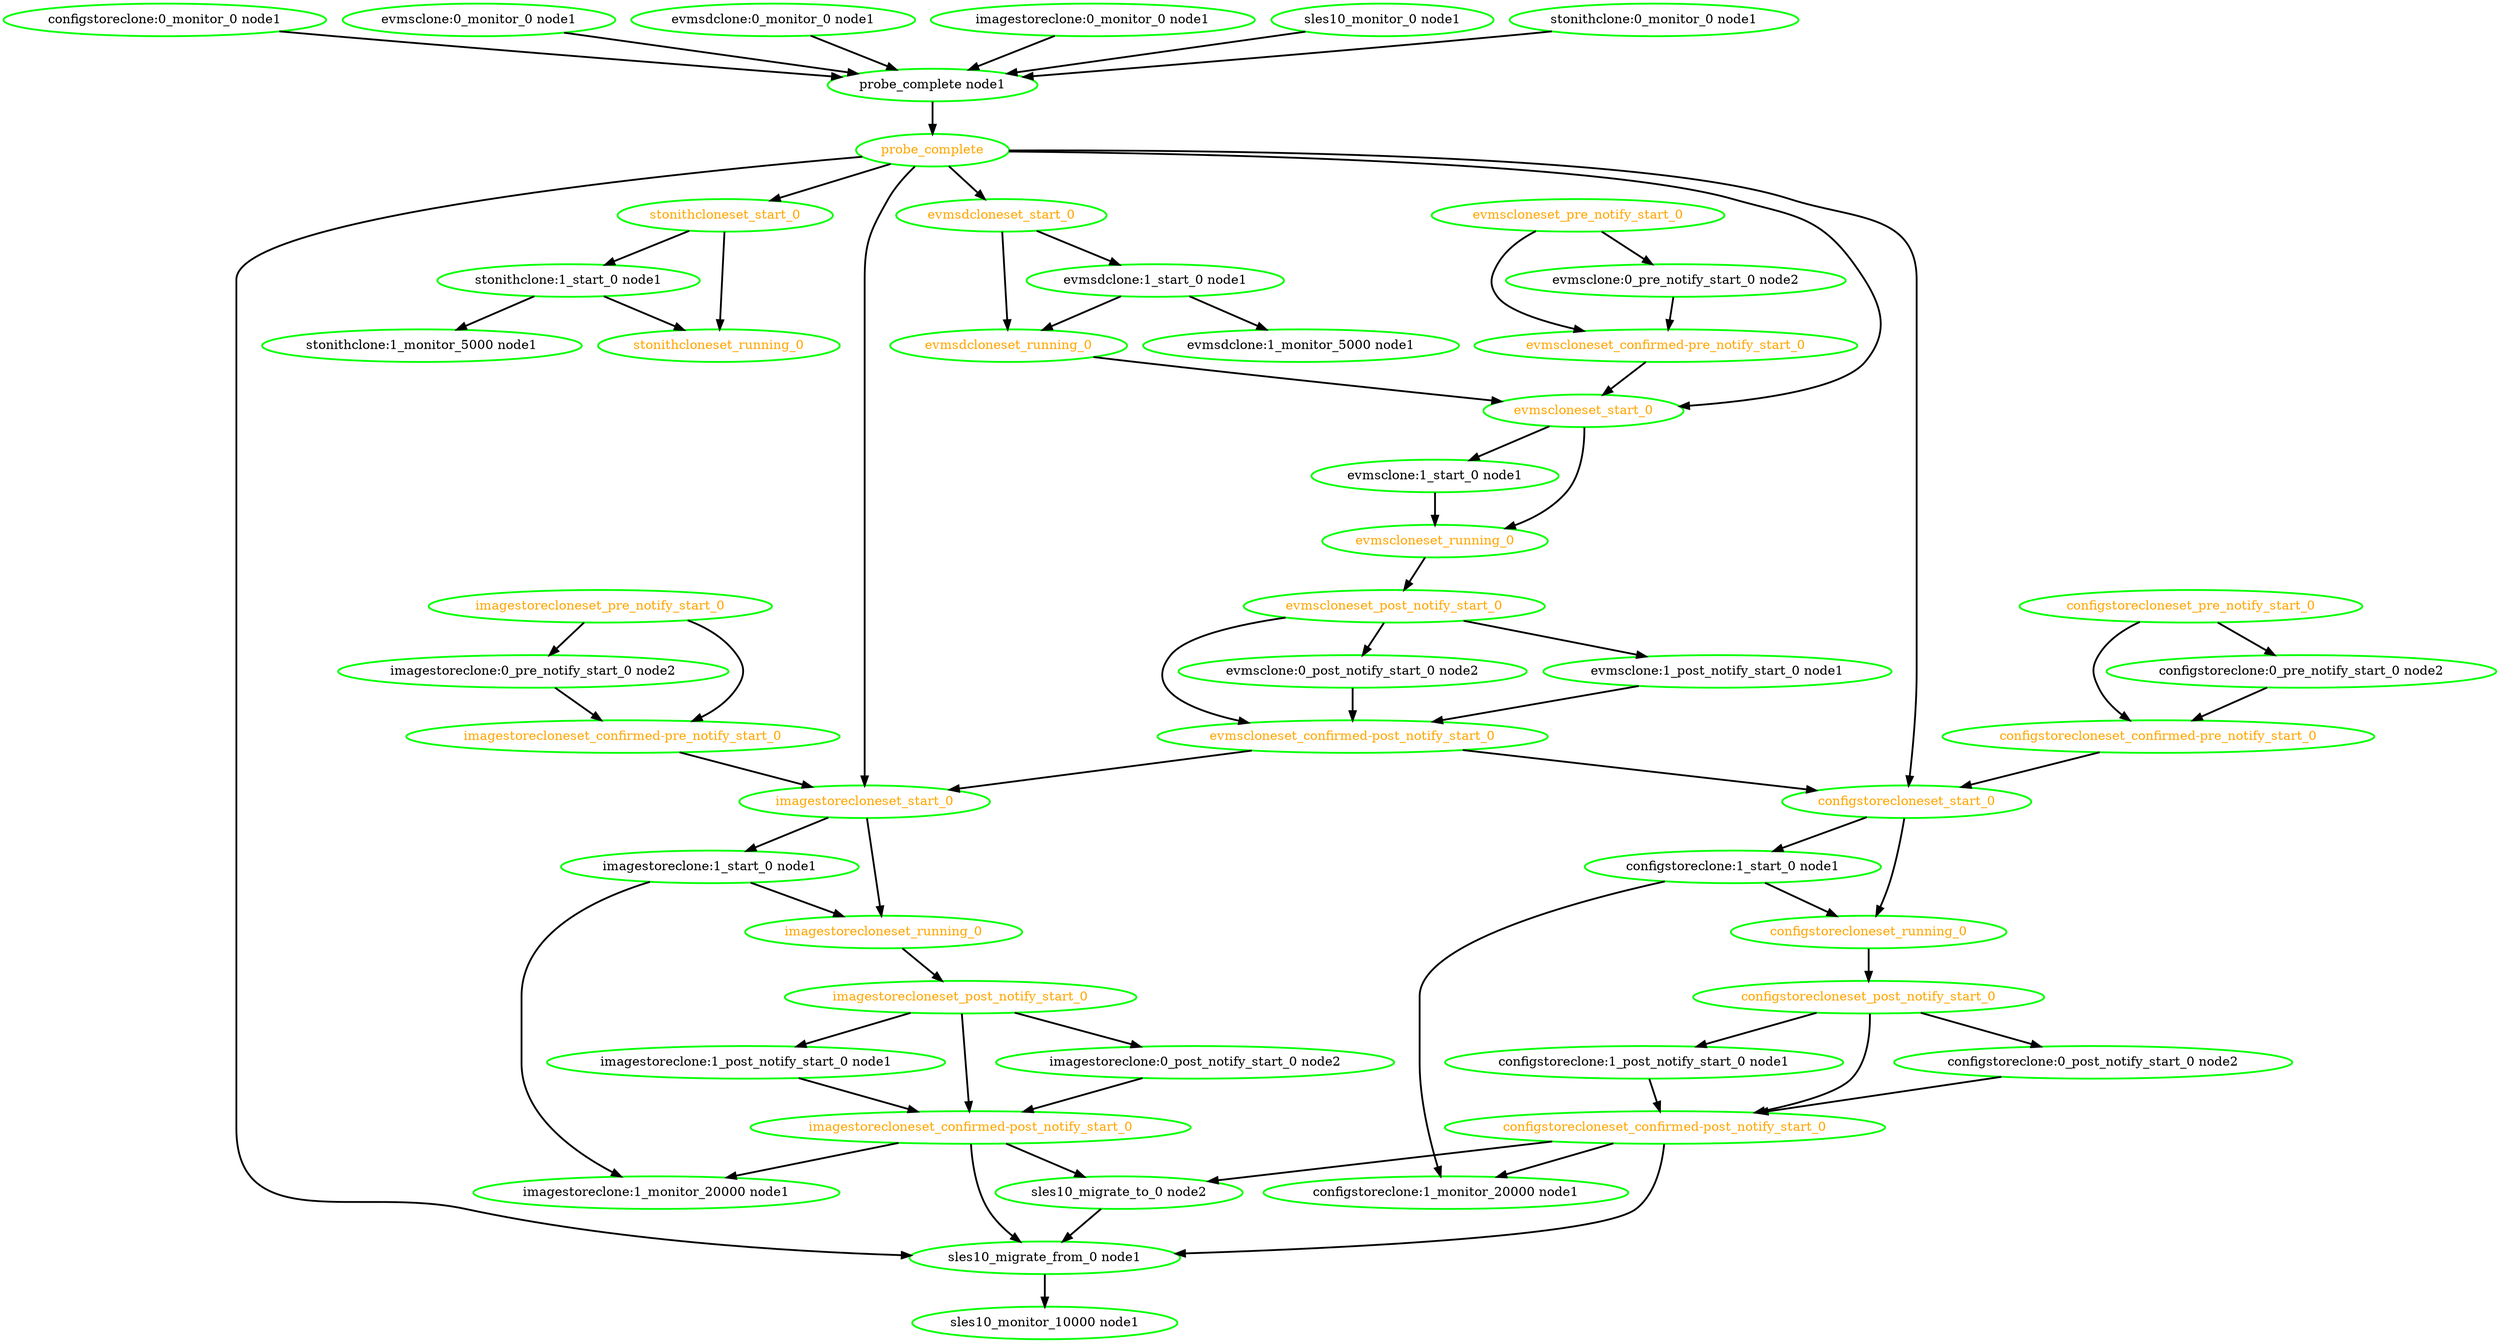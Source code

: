  digraph "g" {
"configstoreclone:0_monitor_0 node1" -> "probe_complete node1" [ style = bold]
"configstoreclone:0_monitor_0 node1" [ style=bold color="green" fontcolor="black"  ]
"configstoreclone:0_post_notify_start_0 node2" -> "configstorecloneset_confirmed-post_notify_start_0" [ style = bold]
"configstoreclone:0_post_notify_start_0 node2" [ style=bold color="green" fontcolor="black"  ]
"configstoreclone:0_pre_notify_start_0 node2" -> "configstorecloneset_confirmed-pre_notify_start_0" [ style = bold]
"configstoreclone:0_pre_notify_start_0 node2" [ style=bold color="green" fontcolor="black"  ]
"configstoreclone:1_monitor_20000 node1" [ style=bold color="green" fontcolor="black"  ]
"configstoreclone:1_post_notify_start_0 node1" -> "configstorecloneset_confirmed-post_notify_start_0" [ style = bold]
"configstoreclone:1_post_notify_start_0 node1" [ style=bold color="green" fontcolor="black"  ]
"configstoreclone:1_start_0 node1" -> "configstoreclone:1_monitor_20000 node1" [ style = bold]
"configstoreclone:1_start_0 node1" -> "configstorecloneset_running_0" [ style = bold]
"configstoreclone:1_start_0 node1" [ style=bold color="green" fontcolor="black"  ]
"configstorecloneset_confirmed-post_notify_start_0" -> "configstoreclone:1_monitor_20000 node1" [ style = bold]
"configstorecloneset_confirmed-post_notify_start_0" -> "sles10_migrate_from_0 node1" [ style = bold]
"configstorecloneset_confirmed-post_notify_start_0" -> "sles10_migrate_to_0 node2" [ style = bold]
"configstorecloneset_confirmed-post_notify_start_0" [ style=bold color="green" fontcolor="orange"  ]
"configstorecloneset_confirmed-pre_notify_start_0" -> "configstorecloneset_start_0" [ style = bold]
"configstorecloneset_confirmed-pre_notify_start_0" [ style=bold color="green" fontcolor="orange"  ]
"configstorecloneset_post_notify_start_0" -> "configstoreclone:0_post_notify_start_0 node2" [ style = bold]
"configstorecloneset_post_notify_start_0" -> "configstoreclone:1_post_notify_start_0 node1" [ style = bold]
"configstorecloneset_post_notify_start_0" -> "configstorecloneset_confirmed-post_notify_start_0" [ style = bold]
"configstorecloneset_post_notify_start_0" [ style=bold color="green" fontcolor="orange"  ]
"configstorecloneset_pre_notify_start_0" -> "configstoreclone:0_pre_notify_start_0 node2" [ style = bold]
"configstorecloneset_pre_notify_start_0" -> "configstorecloneset_confirmed-pre_notify_start_0" [ style = bold]
"configstorecloneset_pre_notify_start_0" [ style=bold color="green" fontcolor="orange"  ]
"configstorecloneset_running_0" -> "configstorecloneset_post_notify_start_0" [ style = bold]
"configstorecloneset_running_0" [ style=bold color="green" fontcolor="orange"  ]
"configstorecloneset_start_0" -> "configstoreclone:1_start_0 node1" [ style = bold]
"configstorecloneset_start_0" -> "configstorecloneset_running_0" [ style = bold]
"configstorecloneset_start_0" [ style=bold color="green" fontcolor="orange"  ]
"evmsclone:0_monitor_0 node1" -> "probe_complete node1" [ style = bold]
"evmsclone:0_monitor_0 node1" [ style=bold color="green" fontcolor="black"  ]
"evmsclone:0_post_notify_start_0 node2" -> "evmscloneset_confirmed-post_notify_start_0" [ style = bold]
"evmsclone:0_post_notify_start_0 node2" [ style=bold color="green" fontcolor="black"  ]
"evmsclone:0_pre_notify_start_0 node2" -> "evmscloneset_confirmed-pre_notify_start_0" [ style = bold]
"evmsclone:0_pre_notify_start_0 node2" [ style=bold color="green" fontcolor="black"  ]
"evmsclone:1_post_notify_start_0 node1" -> "evmscloneset_confirmed-post_notify_start_0" [ style = bold]
"evmsclone:1_post_notify_start_0 node1" [ style=bold color="green" fontcolor="black"  ]
"evmsclone:1_start_0 node1" -> "evmscloneset_running_0" [ style = bold]
"evmsclone:1_start_0 node1" [ style=bold color="green" fontcolor="black"  ]
"evmscloneset_confirmed-post_notify_start_0" -> "configstorecloneset_start_0" [ style = bold]
"evmscloneset_confirmed-post_notify_start_0" -> "imagestorecloneset_start_0" [ style = bold]
"evmscloneset_confirmed-post_notify_start_0" [ style=bold color="green" fontcolor="orange"  ]
"evmscloneset_confirmed-pre_notify_start_0" -> "evmscloneset_start_0" [ style = bold]
"evmscloneset_confirmed-pre_notify_start_0" [ style=bold color="green" fontcolor="orange"  ]
"evmscloneset_post_notify_start_0" -> "evmsclone:0_post_notify_start_0 node2" [ style = bold]
"evmscloneset_post_notify_start_0" -> "evmsclone:1_post_notify_start_0 node1" [ style = bold]
"evmscloneset_post_notify_start_0" -> "evmscloneset_confirmed-post_notify_start_0" [ style = bold]
"evmscloneset_post_notify_start_0" [ style=bold color="green" fontcolor="orange"  ]
"evmscloneset_pre_notify_start_0" -> "evmsclone:0_pre_notify_start_0 node2" [ style = bold]
"evmscloneset_pre_notify_start_0" -> "evmscloneset_confirmed-pre_notify_start_0" [ style = bold]
"evmscloneset_pre_notify_start_0" [ style=bold color="green" fontcolor="orange"  ]
"evmscloneset_running_0" -> "evmscloneset_post_notify_start_0" [ style = bold]
"evmscloneset_running_0" [ style=bold color="green" fontcolor="orange"  ]
"evmscloneset_start_0" -> "evmsclone:1_start_0 node1" [ style = bold]
"evmscloneset_start_0" -> "evmscloneset_running_0" [ style = bold]
"evmscloneset_start_0" [ style=bold color="green" fontcolor="orange"  ]
"evmsdclone:0_monitor_0 node1" -> "probe_complete node1" [ style = bold]
"evmsdclone:0_monitor_0 node1" [ style=bold color="green" fontcolor="black"  ]
"evmsdclone:1_monitor_5000 node1" [ style=bold color="green" fontcolor="black"  ]
"evmsdclone:1_start_0 node1" -> "evmsdclone:1_monitor_5000 node1" [ style = bold]
"evmsdclone:1_start_0 node1" -> "evmsdcloneset_running_0" [ style = bold]
"evmsdclone:1_start_0 node1" [ style=bold color="green" fontcolor="black"  ]
"evmsdcloneset_running_0" -> "evmscloneset_start_0" [ style = bold]
"evmsdcloneset_running_0" [ style=bold color="green" fontcolor="orange"  ]
"evmsdcloneset_start_0" -> "evmsdclone:1_start_0 node1" [ style = bold]
"evmsdcloneset_start_0" -> "evmsdcloneset_running_0" [ style = bold]
"evmsdcloneset_start_0" [ style=bold color="green" fontcolor="orange"  ]
"imagestoreclone:0_monitor_0 node1" -> "probe_complete node1" [ style = bold]
"imagestoreclone:0_monitor_0 node1" [ style=bold color="green" fontcolor="black"  ]
"imagestoreclone:0_post_notify_start_0 node2" -> "imagestorecloneset_confirmed-post_notify_start_0" [ style = bold]
"imagestoreclone:0_post_notify_start_0 node2" [ style=bold color="green" fontcolor="black"  ]
"imagestoreclone:0_pre_notify_start_0 node2" -> "imagestorecloneset_confirmed-pre_notify_start_0" [ style = bold]
"imagestoreclone:0_pre_notify_start_0 node2" [ style=bold color="green" fontcolor="black"  ]
"imagestoreclone:1_monitor_20000 node1" [ style=bold color="green" fontcolor="black"  ]
"imagestoreclone:1_post_notify_start_0 node1" -> "imagestorecloneset_confirmed-post_notify_start_0" [ style = bold]
"imagestoreclone:1_post_notify_start_0 node1" [ style=bold color="green" fontcolor="black"  ]
"imagestoreclone:1_start_0 node1" -> "imagestoreclone:1_monitor_20000 node1" [ style = bold]
"imagestoreclone:1_start_0 node1" -> "imagestorecloneset_running_0" [ style = bold]
"imagestoreclone:1_start_0 node1" [ style=bold color="green" fontcolor="black"  ]
"imagestorecloneset_confirmed-post_notify_start_0" -> "imagestoreclone:1_monitor_20000 node1" [ style = bold]
"imagestorecloneset_confirmed-post_notify_start_0" -> "sles10_migrate_from_0 node1" [ style = bold]
"imagestorecloneset_confirmed-post_notify_start_0" -> "sles10_migrate_to_0 node2" [ style = bold]
"imagestorecloneset_confirmed-post_notify_start_0" [ style=bold color="green" fontcolor="orange"  ]
"imagestorecloneset_confirmed-pre_notify_start_0" -> "imagestorecloneset_start_0" [ style = bold]
"imagestorecloneset_confirmed-pre_notify_start_0" [ style=bold color="green" fontcolor="orange"  ]
"imagestorecloneset_post_notify_start_0" -> "imagestoreclone:0_post_notify_start_0 node2" [ style = bold]
"imagestorecloneset_post_notify_start_0" -> "imagestoreclone:1_post_notify_start_0 node1" [ style = bold]
"imagestorecloneset_post_notify_start_0" -> "imagestorecloneset_confirmed-post_notify_start_0" [ style = bold]
"imagestorecloneset_post_notify_start_0" [ style=bold color="green" fontcolor="orange"  ]
"imagestorecloneset_pre_notify_start_0" -> "imagestoreclone:0_pre_notify_start_0 node2" [ style = bold]
"imagestorecloneset_pre_notify_start_0" -> "imagestorecloneset_confirmed-pre_notify_start_0" [ style = bold]
"imagestorecloneset_pre_notify_start_0" [ style=bold color="green" fontcolor="orange"  ]
"imagestorecloneset_running_0" -> "imagestorecloneset_post_notify_start_0" [ style = bold]
"imagestorecloneset_running_0" [ style=bold color="green" fontcolor="orange"  ]
"imagestorecloneset_start_0" -> "imagestoreclone:1_start_0 node1" [ style = bold]
"imagestorecloneset_start_0" -> "imagestorecloneset_running_0" [ style = bold]
"imagestorecloneset_start_0" [ style=bold color="green" fontcolor="orange"  ]
"probe_complete node1" -> "probe_complete" [ style = bold]
"probe_complete node1" [ style=bold color="green" fontcolor="black"  ]
"probe_complete" -> "configstorecloneset_start_0" [ style = bold]
"probe_complete" -> "evmscloneset_start_0" [ style = bold]
"probe_complete" -> "evmsdcloneset_start_0" [ style = bold]
"probe_complete" -> "imagestorecloneset_start_0" [ style = bold]
"probe_complete" -> "sles10_migrate_from_0 node1" [ style = bold]
"probe_complete" -> "stonithcloneset_start_0" [ style = bold]
"probe_complete" [ style=bold color="green" fontcolor="orange"  ]
"sles10_migrate_from_0 node1" -> "sles10_monitor_10000 node1" [ style = bold]
"sles10_migrate_from_0 node1" [ style=bold color="green" fontcolor="black"  ]
"sles10_migrate_to_0 node2" -> "sles10_migrate_from_0 node1" [ style = bold]
"sles10_migrate_to_0 node2" [ style=bold color="green" fontcolor="black"  ]
"sles10_monitor_0 node1" -> "probe_complete node1" [ style = bold]
"sles10_monitor_0 node1" [ style=bold color="green" fontcolor="black"  ]
"sles10_monitor_10000 node1" [ style=bold color="green" fontcolor="black"  ]
"stonithclone:0_monitor_0 node1" -> "probe_complete node1" [ style = bold]
"stonithclone:0_monitor_0 node1" [ style=bold color="green" fontcolor="black"  ]
"stonithclone:1_monitor_5000 node1" [ style=bold color="green" fontcolor="black"  ]
"stonithclone:1_start_0 node1" -> "stonithclone:1_monitor_5000 node1" [ style = bold]
"stonithclone:1_start_0 node1" -> "stonithcloneset_running_0" [ style = bold]
"stonithclone:1_start_0 node1" [ style=bold color="green" fontcolor="black"  ]
"stonithcloneset_running_0" [ style=bold color="green" fontcolor="orange"  ]
"stonithcloneset_start_0" -> "stonithclone:1_start_0 node1" [ style = bold]
"stonithcloneset_start_0" -> "stonithcloneset_running_0" [ style = bold]
"stonithcloneset_start_0" [ style=bold color="green" fontcolor="orange"  ]
}
